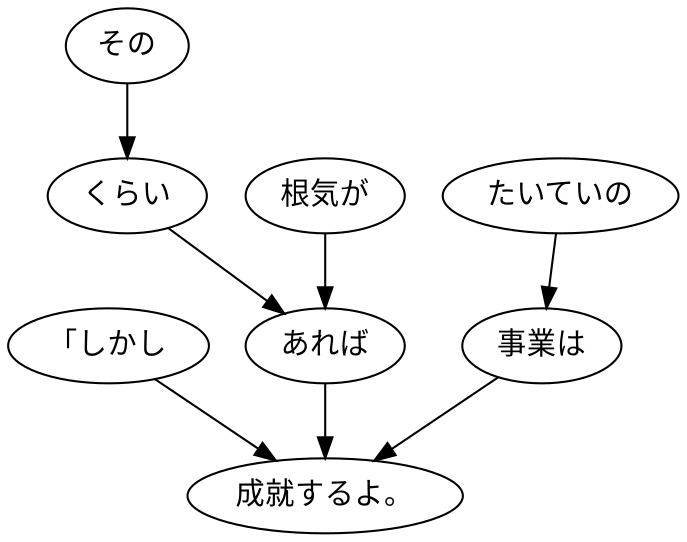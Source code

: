 digraph graph7983 {
	node0 [label="「しかし"];
	node1 [label="その"];
	node2 [label="くらい"];
	node3 [label="根気が"];
	node4 [label="あれば"];
	node5 [label="たいていの"];
	node6 [label="事業は"];
	node7 [label="成就するよ。"];
	node0 -> node7;
	node1 -> node2;
	node2 -> node4;
	node3 -> node4;
	node4 -> node7;
	node5 -> node6;
	node6 -> node7;
}
